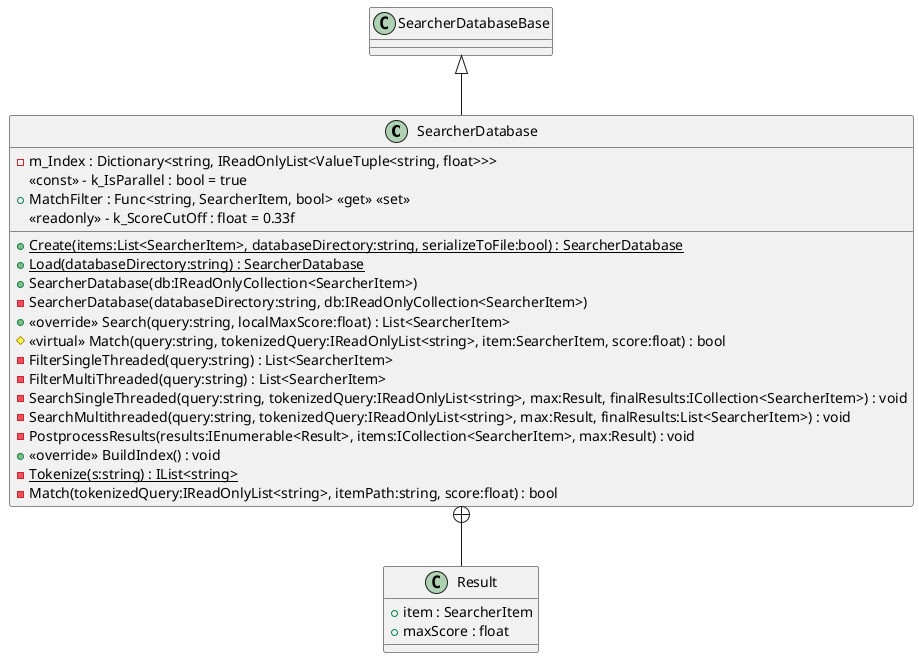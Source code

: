 @startuml
class SearcherDatabase {
    - m_Index : Dictionary<string, IReadOnlyList<ValueTuple<string, float>>>
    <<const>> - k_IsParallel : bool = true
    + MatchFilter : Func<string, SearcherItem, bool> <<get>> <<set>>
    + {static} Create(items:List<SearcherItem>, databaseDirectory:string, serializeToFile:bool) : SearcherDatabase
    + {static} Load(databaseDirectory:string) : SearcherDatabase
    + SearcherDatabase(db:IReadOnlyCollection<SearcherItem>)
    - SearcherDatabase(databaseDirectory:string, db:IReadOnlyCollection<SearcherItem>)
    + <<override>> Search(query:string, localMaxScore:float) : List<SearcherItem>
    # <<virtual>> Match(query:string, tokenizedQuery:IReadOnlyList<string>, item:SearcherItem, score:float) : bool
    - FilterSingleThreaded(query:string) : List<SearcherItem>
    - FilterMultiThreaded(query:string) : List<SearcherItem>
    <<readonly>> - k_ScoreCutOff : float = 0.33f
    - SearchSingleThreaded(query:string, tokenizedQuery:IReadOnlyList<string>, max:Result, finalResults:ICollection<SearcherItem>) : void
    - SearchMultithreaded(query:string, tokenizedQuery:IReadOnlyList<string>, max:Result, finalResults:List<SearcherItem>) : void
    - PostprocessResults(results:IEnumerable<Result>, items:ICollection<SearcherItem>, max:Result) : void
    + <<override>> BuildIndex() : void
    {static} - Tokenize(s:string) : IList<string>
    - Match(tokenizedQuery:IReadOnlyList<string>, itemPath:string, score:float) : bool
}
class Result {
    + item : SearcherItem
    + maxScore : float
}
SearcherDatabaseBase <|-- SearcherDatabase
SearcherDatabase +-- Result
@enduml
